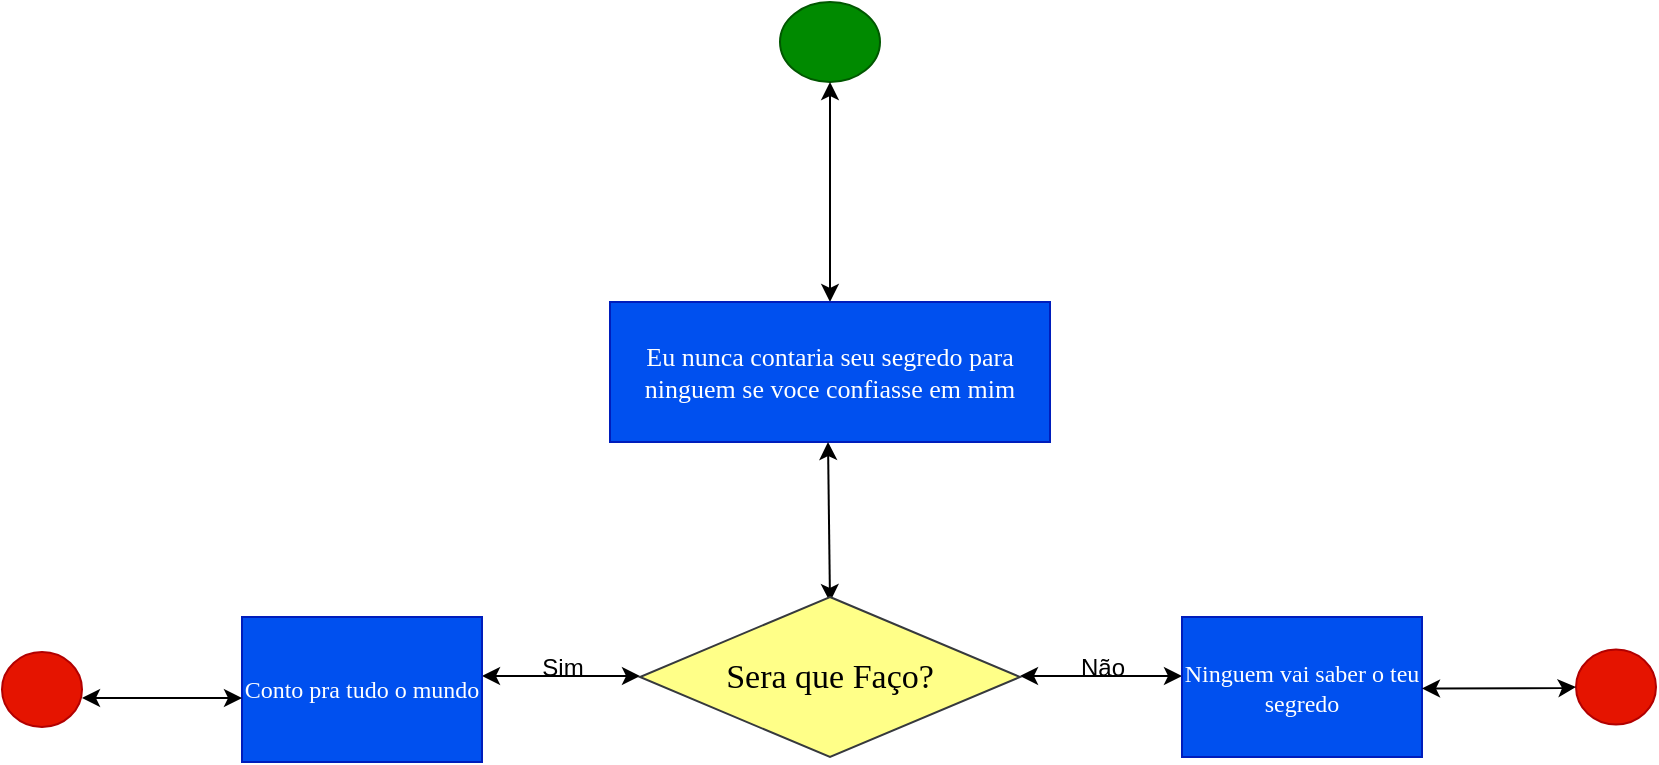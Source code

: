 <mxfile version="26.0.15">
  <diagram name="Página-1" id="FesTNeLCnlPc5JAb9kmv">
    <mxGraphModel dx="1434" dy="772" grid="1" gridSize="10" guides="1" tooltips="1" connect="1" arrows="1" fold="1" page="1" pageScale="1" pageWidth="827" pageHeight="1169" math="0" shadow="0">
      <root>
        <mxCell id="0" />
        <mxCell id="1" parent="0" />
        <mxCell id="RB2d1xRwixpTrkwHHDmE-1" value="" style="ellipse;whiteSpace=wrap;html=1;fillColor=#008a00;fontColor=#ffffff;strokeColor=#005700;" vertex="1" parent="1">
          <mxGeometry x="389" width="50" height="40" as="geometry" />
        </mxCell>
        <mxCell id="RB2d1xRwixpTrkwHHDmE-13" value="" style="ellipse;whiteSpace=wrap;html=1;fillColor=#e51400;fontColor=#ffffff;strokeColor=#B20000;" vertex="1" parent="1">
          <mxGeometry y="325" width="40" height="37.5" as="geometry" />
        </mxCell>
        <mxCell id="RB2d1xRwixpTrkwHHDmE-16" value="" style="ellipse;whiteSpace=wrap;html=1;fillColor=#e51400;fontColor=#ffffff;strokeColor=#B20000;" vertex="1" parent="1">
          <mxGeometry x="787" y="323.75" width="40" height="37.5" as="geometry" />
        </mxCell>
        <mxCell id="RB2d1xRwixpTrkwHHDmE-17" value="" style="endArrow=classic;startArrow=classic;html=1;rounded=0;" edge="1" parent="1">
          <mxGeometry width="50" height="50" relative="1" as="geometry">
            <mxPoint x="414" y="150" as="sourcePoint" />
            <mxPoint x="414" y="40" as="targetPoint" />
          </mxGeometry>
        </mxCell>
        <mxCell id="RB2d1xRwixpTrkwHHDmE-18" value="&lt;font style=&quot;vertical-align: inherit;&quot;&gt;&lt;font face=&quot;Comic Sans MS&quot; style=&quot;vertical-align: inherit; font-size: 13px;&quot;&gt;Eu nunca contaria seu segredo para ninguem se voce confiasse em mim&lt;/font&gt;&lt;/font&gt;" style="whiteSpace=wrap;html=1;fillColor=#0050ef;strokeColor=#001DBC;fontColor=#ffffff;" vertex="1" parent="1">
          <mxGeometry x="304" y="150" width="220" height="70" as="geometry" />
        </mxCell>
        <mxCell id="RB2d1xRwixpTrkwHHDmE-20" value="" style="endArrow=classic;startArrow=classic;html=1;rounded=0;" edge="1" parent="1">
          <mxGeometry width="50" height="50" relative="1" as="geometry">
            <mxPoint x="414" y="300" as="sourcePoint" />
            <mxPoint x="413" y="220" as="targetPoint" />
          </mxGeometry>
        </mxCell>
        <mxCell id="RB2d1xRwixpTrkwHHDmE-21" value="&lt;font face=&quot;Comic Sans MS&quot;&gt;&lt;span style=&quot;font-size: 17px;&quot;&gt;Sera que Faço?&lt;/span&gt;&lt;/font&gt;" style="rhombus;whiteSpace=wrap;html=1;fillColor=#ffff88;strokeColor=#36393d;" vertex="1" parent="1">
          <mxGeometry x="319" y="297.5" width="190" height="80" as="geometry" />
        </mxCell>
        <mxCell id="RB2d1xRwixpTrkwHHDmE-22" value="" style="endArrow=classic;startArrow=classic;html=1;rounded=0;" edge="1" parent="1">
          <mxGeometry width="50" height="50" relative="1" as="geometry">
            <mxPoint x="240" y="337" as="sourcePoint" />
            <mxPoint x="319" y="337" as="targetPoint" />
          </mxGeometry>
        </mxCell>
        <mxCell id="RB2d1xRwixpTrkwHHDmE-26" value="&lt;font face=&quot;Comic Sans MS&quot;&gt;Conto pra tudo o mundo&lt;/font&gt;" style="whiteSpace=wrap;html=1;fillColor=#0050ef;fontColor=#ffffff;strokeColor=#001DBC;" vertex="1" parent="1">
          <mxGeometry x="120" y="307.5" width="120" height="72.5" as="geometry" />
        </mxCell>
        <mxCell id="RB2d1xRwixpTrkwHHDmE-33" value="Sim" style="text;html=1;align=center;verticalAlign=middle;resizable=0;points=[];autosize=1;strokeColor=none;fillColor=none;" vertex="1" parent="1">
          <mxGeometry x="260" y="318" width="40" height="30" as="geometry" />
        </mxCell>
        <mxCell id="RB2d1xRwixpTrkwHHDmE-35" value="" style="endArrow=classic;startArrow=classic;html=1;rounded=0;" edge="1" parent="1">
          <mxGeometry width="50" height="50" relative="1" as="geometry">
            <mxPoint x="509" y="337" as="sourcePoint" />
            <mxPoint x="590" y="337" as="targetPoint" />
          </mxGeometry>
        </mxCell>
        <mxCell id="RB2d1xRwixpTrkwHHDmE-36" value="Não" style="text;html=1;align=center;verticalAlign=middle;resizable=0;points=[];autosize=1;strokeColor=none;fillColor=none;" vertex="1" parent="1">
          <mxGeometry x="525" y="318" width="50" height="30" as="geometry" />
        </mxCell>
        <mxCell id="RB2d1xRwixpTrkwHHDmE-37" value="&lt;font face=&quot;Comic Sans MS&quot;&gt;Ninguem vai saber o teu segredo&lt;/font&gt;" style="whiteSpace=wrap;html=1;fillColor=#0050ef;fontColor=#ffffff;strokeColor=#001DBC;" vertex="1" parent="1">
          <mxGeometry x="590" y="307.5" width="120" height="70" as="geometry" />
        </mxCell>
        <mxCell id="RB2d1xRwixpTrkwHHDmE-38" value="" style="endArrow=classic;startArrow=classic;html=1;rounded=0;entryX=0;entryY=0.5;entryDx=0;entryDy=0;" edge="1" parent="1" target="RB2d1xRwixpTrkwHHDmE-16">
          <mxGeometry width="50" height="50" relative="1" as="geometry">
            <mxPoint x="710" y="343.25" as="sourcePoint" />
            <mxPoint x="780" y="343" as="targetPoint" />
            <Array as="points">
              <mxPoint x="780" y="343" />
            </Array>
          </mxGeometry>
        </mxCell>
        <mxCell id="RB2d1xRwixpTrkwHHDmE-40" value="" style="endArrow=classic;startArrow=classic;html=1;rounded=0;" edge="1" parent="1">
          <mxGeometry width="50" height="50" relative="1" as="geometry">
            <mxPoint x="40" y="348" as="sourcePoint" />
            <mxPoint x="120" y="348" as="targetPoint" />
          </mxGeometry>
        </mxCell>
      </root>
    </mxGraphModel>
  </diagram>
</mxfile>

